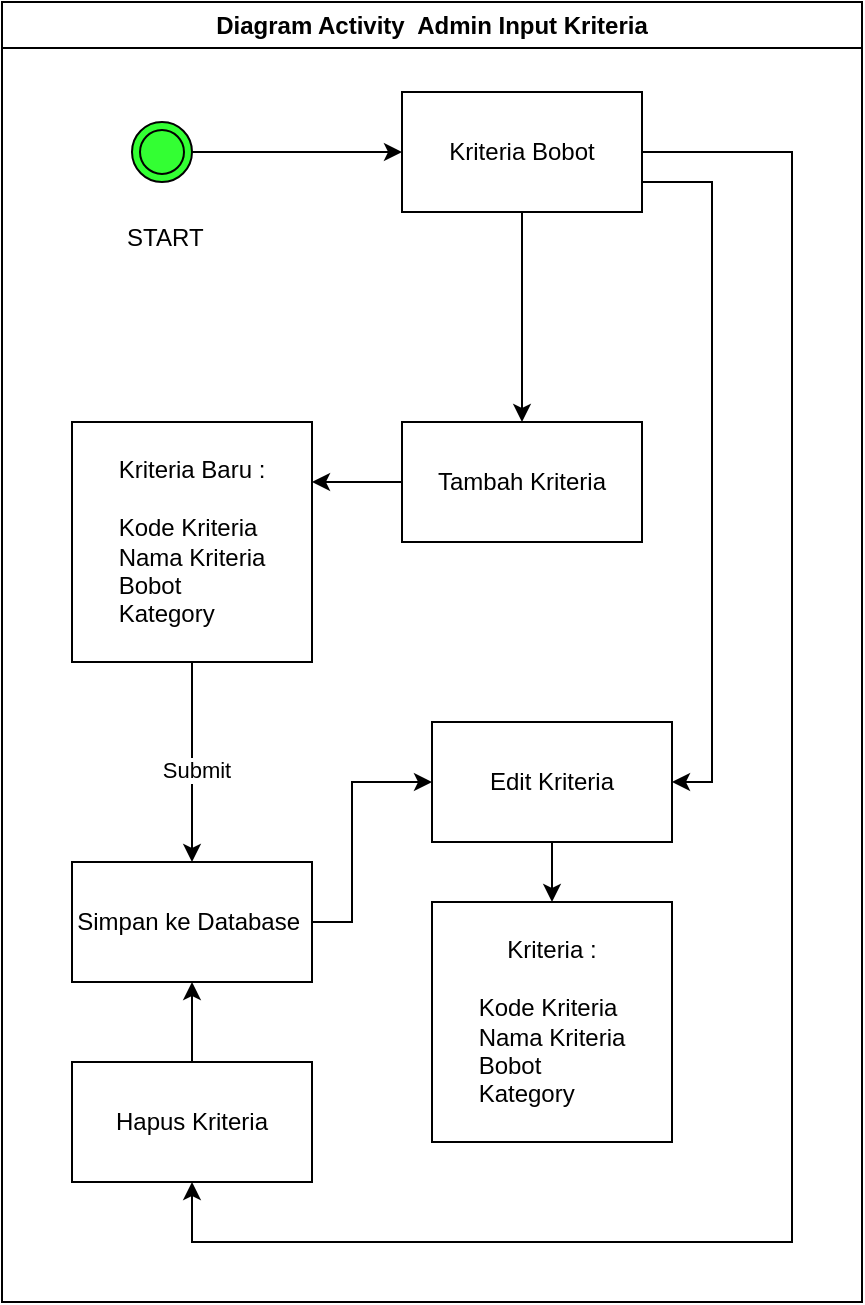 <mxfile version="26.0.15">
  <diagram name="Page-1" id="q07O0IloeMMmsP0VY8Mn">
    <mxGraphModel dx="1459" dy="526" grid="1" gridSize="10" guides="1" tooltips="1" connect="1" arrows="1" fold="1" page="1" pageScale="1" pageWidth="850" pageHeight="1100" math="0" shadow="0">
      <root>
        <mxCell id="0" />
        <mxCell id="1" parent="0" />
        <mxCell id="Z2t0PMKhO2wCqgVEHnS6-1" style="edgeStyle=orthogonalEdgeStyle;rounded=0;orthogonalLoop=1;jettySize=auto;html=1;entryX=0;entryY=0.5;entryDx=0;entryDy=0;" parent="1" source="Z2t0PMKhO2wCqgVEHnS6-2" target="Z2t0PMKhO2wCqgVEHnS6-5" edge="1">
          <mxGeometry relative="1" as="geometry" />
        </mxCell>
        <mxCell id="Z2t0PMKhO2wCqgVEHnS6-2" value="&lt;span style=&quot;white-space: pre;&quot;&gt;&#x9;&lt;span style=&quot;white-space: pre;&quot;&gt;&#x9;&lt;/span&gt;&lt;/span&gt;&lt;div&gt;&lt;br&gt;&lt;/div&gt;&lt;div&gt;&lt;br&gt;&lt;/div&gt;&lt;div&gt;&lt;br&gt;&lt;/div&gt;&lt;div&gt;&lt;br&gt;&lt;/div&gt;&lt;div&gt;&lt;br&gt;&lt;/div&gt;&lt;div&gt;&amp;nbsp;START&lt;/div&gt;" style="ellipse;shape=doubleEllipse;whiteSpace=wrap;html=1;aspect=fixed;fillColor=light-dark(#33FF33,var(--ge-dark-color, #121212));" parent="1" vertex="1">
          <mxGeometry x="60" y="100" width="30" height="30" as="geometry" />
        </mxCell>
        <mxCell id="Z2t0PMKhO2wCqgVEHnS6-15" value="Diagram Activity&amp;nbsp; Admin Input Kriteria" style="swimlane;whiteSpace=wrap;html=1;" parent="1" vertex="1">
          <mxGeometry x="-5" y="40" width="430" height="650" as="geometry" />
        </mxCell>
        <mxCell id="Z2t0PMKhO2wCqgVEHnS6-23" style="edgeStyle=orthogonalEdgeStyle;rounded=0;orthogonalLoop=1;jettySize=auto;html=1;entryX=1;entryY=0.25;entryDx=0;entryDy=0;" parent="Z2t0PMKhO2wCqgVEHnS6-15" source="Z2t0PMKhO2wCqgVEHnS6-13" target="Z2t0PMKhO2wCqgVEHnS6-22" edge="1">
          <mxGeometry relative="1" as="geometry" />
        </mxCell>
        <mxCell id="Z2t0PMKhO2wCqgVEHnS6-13" value="Tambah Kriteria" style="rounded=0;whiteSpace=wrap;html=1;" parent="Z2t0PMKhO2wCqgVEHnS6-15" vertex="1">
          <mxGeometry x="200" y="210" width="120" height="60" as="geometry" />
        </mxCell>
        <mxCell id="Z2t0PMKhO2wCqgVEHnS6-24" style="edgeStyle=orthogonalEdgeStyle;rounded=0;orthogonalLoop=1;jettySize=auto;html=1;entryX=0.5;entryY=0;entryDx=0;entryDy=0;" parent="Z2t0PMKhO2wCqgVEHnS6-15" source="Z2t0PMKhO2wCqgVEHnS6-22" target="Z2t0PMKhO2wCqgVEHnS6-30" edge="1">
          <mxGeometry relative="1" as="geometry">
            <mxPoint x="95" y="400" as="targetPoint" />
          </mxGeometry>
        </mxCell>
        <mxCell id="Z2t0PMKhO2wCqgVEHnS6-25" value="Submit" style="edgeLabel;html=1;align=center;verticalAlign=middle;resizable=0;points=[];" parent="Z2t0PMKhO2wCqgVEHnS6-24" vertex="1" connectable="0">
          <mxGeometry x="0.079" y="2" relative="1" as="geometry">
            <mxPoint as="offset" />
          </mxGeometry>
        </mxCell>
        <mxCell id="Z2t0PMKhO2wCqgVEHnS6-22" value="&lt;span style=&quot;text-align: left;&quot;&gt;Kriteria Baru :&lt;/span&gt;&lt;div style=&quot;text-align: left;&quot;&gt;&lt;br&gt;&lt;/div&gt;&lt;span style=&quot;color: light-dark(rgb(0, 0, 0), rgb(255, 255, 255)); background-color: transparent;&quot;&gt;&lt;div style=&quot;text-align: left;&quot;&gt;&lt;span style=&quot;background-color: transparent; color: light-dark(rgb(0, 0, 0), rgb(255, 255, 255));&quot;&gt;Kode Kriteria&lt;/span&gt;&lt;/div&gt;&lt;/span&gt;&lt;span style=&quot;color: light-dark(rgb(0, 0, 0), rgb(255, 255, 255)); background-color: transparent;&quot;&gt;&lt;div style=&quot;text-align: left;&quot;&gt;&lt;span style=&quot;background-color: transparent; color: light-dark(rgb(0, 0, 0), rgb(255, 255, 255));&quot;&gt;Nama Kriteria&lt;/span&gt;&lt;/div&gt;&lt;/span&gt;&lt;span style=&quot;color: light-dark(rgb(0, 0, 0), rgb(255, 255, 255)); background-color: transparent;&quot;&gt;&lt;div style=&quot;text-align: left;&quot;&gt;&lt;span style=&quot;background-color: transparent; color: light-dark(rgb(0, 0, 0), rgb(255, 255, 255));&quot;&gt;Bobot&lt;/span&gt;&lt;/div&gt;&lt;/span&gt;&lt;div style=&quot;text-align: left;&quot;&gt;&lt;span style=&quot;background-color: transparent; color: light-dark(rgb(0, 0, 0), rgb(255, 255, 255));&quot;&gt;Kategory&lt;/span&gt;&lt;/div&gt;" style="rounded=0;whiteSpace=wrap;html=1;" parent="Z2t0PMKhO2wCqgVEHnS6-15" vertex="1">
          <mxGeometry x="35" y="210" width="120" height="120" as="geometry" />
        </mxCell>
        <mxCell id="Z2t0PMKhO2wCqgVEHnS6-37" style="edgeStyle=orthogonalEdgeStyle;rounded=0;orthogonalLoop=1;jettySize=auto;html=1;entryX=0;entryY=0.5;entryDx=0;entryDy=0;" parent="Z2t0PMKhO2wCqgVEHnS6-15" source="Z2t0PMKhO2wCqgVEHnS6-30" target="Z2t0PMKhO2wCqgVEHnS6-31" edge="1">
          <mxGeometry relative="1" as="geometry">
            <Array as="points">
              <mxPoint x="175" y="460" />
              <mxPoint x="175" y="390" />
            </Array>
          </mxGeometry>
        </mxCell>
        <mxCell id="Z2t0PMKhO2wCqgVEHnS6-30" value="Simpan ke Database&amp;nbsp;" style="rounded=0;whiteSpace=wrap;html=1;" parent="Z2t0PMKhO2wCqgVEHnS6-15" vertex="1">
          <mxGeometry x="35" y="430" width="120" height="60" as="geometry" />
        </mxCell>
        <mxCell id="Z2t0PMKhO2wCqgVEHnS6-33" style="edgeStyle=orthogonalEdgeStyle;rounded=0;orthogonalLoop=1;jettySize=auto;html=1;entryX=1;entryY=0.5;entryDx=0;entryDy=0;" parent="Z2t0PMKhO2wCqgVEHnS6-15" source="Z2t0PMKhO2wCqgVEHnS6-5" target="Z2t0PMKhO2wCqgVEHnS6-31" edge="1">
          <mxGeometry relative="1" as="geometry">
            <Array as="points">
              <mxPoint x="355" y="90" />
              <mxPoint x="355" y="390" />
            </Array>
          </mxGeometry>
        </mxCell>
        <mxCell id="Z2t0PMKhO2wCqgVEHnS6-40" style="edgeStyle=orthogonalEdgeStyle;rounded=0;orthogonalLoop=1;jettySize=auto;html=1;entryX=0.5;entryY=1;entryDx=0;entryDy=0;" parent="Z2t0PMKhO2wCqgVEHnS6-15" source="Z2t0PMKhO2wCqgVEHnS6-5" target="Z2t0PMKhO2wCqgVEHnS6-38" edge="1">
          <mxGeometry relative="1" as="geometry">
            <Array as="points">
              <mxPoint x="395" y="75" />
              <mxPoint x="395" y="620" />
              <mxPoint x="95" y="620" />
            </Array>
          </mxGeometry>
        </mxCell>
        <mxCell id="Z2t0PMKhO2wCqgVEHnS6-5" value="Kriteria Bobot" style="rounded=0;whiteSpace=wrap;html=1;" parent="Z2t0PMKhO2wCqgVEHnS6-15" vertex="1">
          <mxGeometry x="200" y="45" width="120" height="60" as="geometry" />
        </mxCell>
        <mxCell id="Z2t0PMKhO2wCqgVEHnS6-3" value="" style="edgeStyle=orthogonalEdgeStyle;rounded=0;orthogonalLoop=1;jettySize=auto;html=1;" parent="Z2t0PMKhO2wCqgVEHnS6-15" source="Z2t0PMKhO2wCqgVEHnS6-5" target="Z2t0PMKhO2wCqgVEHnS6-13" edge="1">
          <mxGeometry relative="1" as="geometry">
            <mxPoint x="245" y="190" as="targetPoint" />
          </mxGeometry>
        </mxCell>
        <mxCell id="Z2t0PMKhO2wCqgVEHnS6-36" style="edgeStyle=orthogonalEdgeStyle;rounded=0;orthogonalLoop=1;jettySize=auto;html=1;" parent="Z2t0PMKhO2wCqgVEHnS6-15" source="Z2t0PMKhO2wCqgVEHnS6-31" target="Z2t0PMKhO2wCqgVEHnS6-35" edge="1">
          <mxGeometry relative="1" as="geometry" />
        </mxCell>
        <mxCell id="Z2t0PMKhO2wCqgVEHnS6-31" value="Edit Kriteria" style="rounded=0;whiteSpace=wrap;html=1;" parent="Z2t0PMKhO2wCqgVEHnS6-15" vertex="1">
          <mxGeometry x="215" y="360" width="120" height="60" as="geometry" />
        </mxCell>
        <mxCell id="Z2t0PMKhO2wCqgVEHnS6-35" value="&lt;span style=&quot;text-align: left;&quot;&gt;Kriteria :&lt;/span&gt;&lt;div style=&quot;text-align: left;&quot;&gt;&lt;br&gt;&lt;/div&gt;&lt;span style=&quot;color: light-dark(rgb(0, 0, 0), rgb(255, 255, 255)); background-color: transparent;&quot;&gt;&lt;div style=&quot;text-align: left;&quot;&gt;&lt;span style=&quot;background-color: transparent; color: light-dark(rgb(0, 0, 0), rgb(255, 255, 255));&quot;&gt;Kode Kriteria&lt;/span&gt;&lt;/div&gt;&lt;/span&gt;&lt;span style=&quot;color: light-dark(rgb(0, 0, 0), rgb(255, 255, 255)); background-color: transparent;&quot;&gt;&lt;div style=&quot;text-align: left;&quot;&gt;&lt;span style=&quot;background-color: transparent; color: light-dark(rgb(0, 0, 0), rgb(255, 255, 255));&quot;&gt;Nama Kriteria&lt;/span&gt;&lt;/div&gt;&lt;/span&gt;&lt;span style=&quot;color: light-dark(rgb(0, 0, 0), rgb(255, 255, 255)); background-color: transparent;&quot;&gt;&lt;div style=&quot;text-align: left;&quot;&gt;&lt;span style=&quot;background-color: transparent; color: light-dark(rgb(0, 0, 0), rgb(255, 255, 255));&quot;&gt;Bobot&lt;/span&gt;&lt;/div&gt;&lt;/span&gt;&lt;div style=&quot;text-align: left;&quot;&gt;&lt;span style=&quot;background-color: transparent; color: light-dark(rgb(0, 0, 0), rgb(255, 255, 255));&quot;&gt;Kategory&lt;/span&gt;&lt;/div&gt;" style="rounded=0;whiteSpace=wrap;html=1;" parent="Z2t0PMKhO2wCqgVEHnS6-15" vertex="1">
          <mxGeometry x="215" y="450" width="120" height="120" as="geometry" />
        </mxCell>
        <mxCell id="Z2t0PMKhO2wCqgVEHnS6-39" style="edgeStyle=orthogonalEdgeStyle;rounded=0;orthogonalLoop=1;jettySize=auto;html=1;entryX=0.5;entryY=1;entryDx=0;entryDy=0;" parent="Z2t0PMKhO2wCqgVEHnS6-15" source="Z2t0PMKhO2wCqgVEHnS6-38" target="Z2t0PMKhO2wCqgVEHnS6-30" edge="1">
          <mxGeometry relative="1" as="geometry" />
        </mxCell>
        <mxCell id="Z2t0PMKhO2wCqgVEHnS6-38" value="Hapus Kriteria" style="rounded=0;whiteSpace=wrap;html=1;" parent="Z2t0PMKhO2wCqgVEHnS6-15" vertex="1">
          <mxGeometry x="35" y="530" width="120" height="60" as="geometry" />
        </mxCell>
      </root>
    </mxGraphModel>
  </diagram>
</mxfile>

